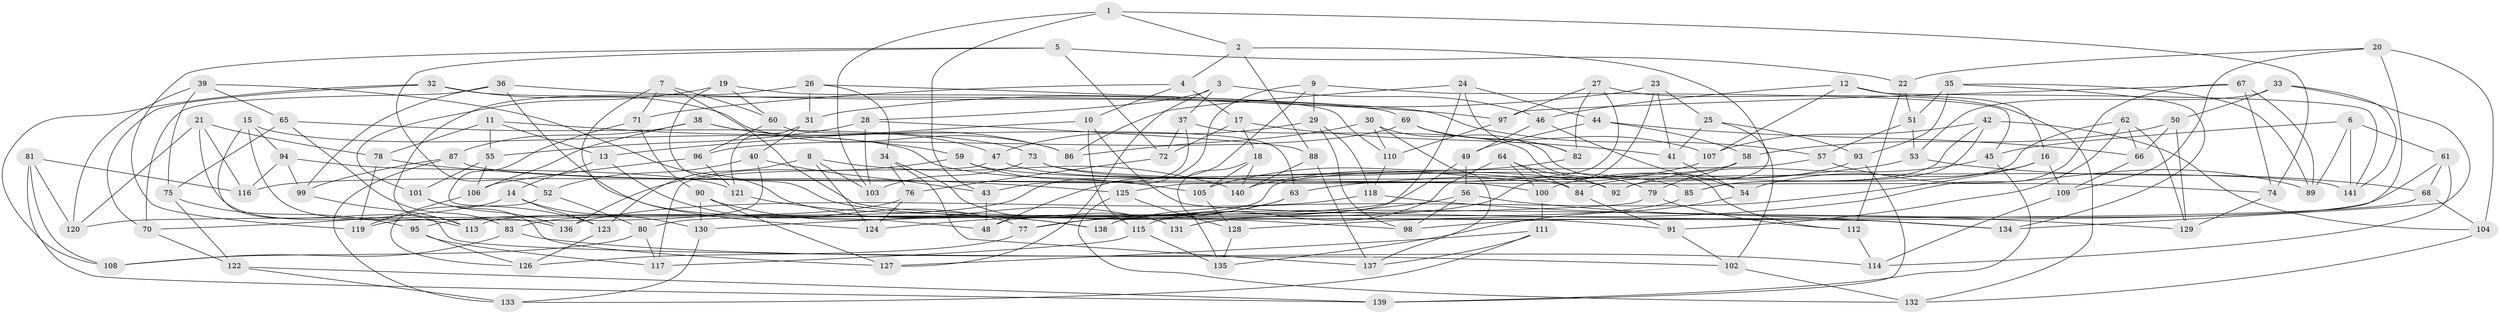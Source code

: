 // Generated by graph-tools (version 1.1) at 2025/16/03/09/25 04:16:20]
// undirected, 141 vertices, 282 edges
graph export_dot {
graph [start="1"]
  node [color=gray90,style=filled];
  1;
  2;
  3;
  4;
  5;
  6;
  7;
  8;
  9;
  10;
  11;
  12;
  13;
  14;
  15;
  16;
  17;
  18;
  19;
  20;
  21;
  22;
  23;
  24;
  25;
  26;
  27;
  28;
  29;
  30;
  31;
  32;
  33;
  34;
  35;
  36;
  37;
  38;
  39;
  40;
  41;
  42;
  43;
  44;
  45;
  46;
  47;
  48;
  49;
  50;
  51;
  52;
  53;
  54;
  55;
  56;
  57;
  58;
  59;
  60;
  61;
  62;
  63;
  64;
  65;
  66;
  67;
  68;
  69;
  70;
  71;
  72;
  73;
  74;
  75;
  76;
  77;
  78;
  79;
  80;
  81;
  82;
  83;
  84;
  85;
  86;
  87;
  88;
  89;
  90;
  91;
  92;
  93;
  94;
  95;
  96;
  97;
  98;
  99;
  100;
  101;
  102;
  103;
  104;
  105;
  106;
  107;
  108;
  109;
  110;
  111;
  112;
  113;
  114;
  115;
  116;
  117;
  118;
  119;
  120;
  121;
  122;
  123;
  124;
  125;
  126;
  127;
  128;
  129;
  130;
  131;
  132;
  133;
  134;
  135;
  136;
  137;
  138;
  139;
  140;
  141;
  1 -- 2;
  1 -- 43;
  1 -- 74;
  1 -- 103;
  2 -- 4;
  2 -- 88;
  2 -- 92;
  3 -- 28;
  3 -- 37;
  3 -- 46;
  3 -- 127;
  4 -- 71;
  4 -- 17;
  4 -- 10;
  5 -- 22;
  5 -- 52;
  5 -- 72;
  5 -- 119;
  6 -- 141;
  6 -- 89;
  6 -- 45;
  6 -- 61;
  7 -- 124;
  7 -- 91;
  7 -- 71;
  7 -- 60;
  8 -- 123;
  8 -- 103;
  8 -- 124;
  8 -- 140;
  9 -- 45;
  9 -- 83;
  9 -- 29;
  9 -- 48;
  10 -- 134;
  10 -- 115;
  10 -- 13;
  11 -- 59;
  11 -- 13;
  11 -- 78;
  11 -- 55;
  12 -- 16;
  12 -- 107;
  12 -- 141;
  12 -- 46;
  13 -- 14;
  13 -- 77;
  14 -- 123;
  14 -- 130;
  14 -- 70;
  15 -- 92;
  15 -- 136;
  15 -- 102;
  15 -- 94;
  16 -- 54;
  16 -- 138;
  16 -- 109;
  17 -- 18;
  17 -- 41;
  17 -- 72;
  18 -- 105;
  18 -- 140;
  18 -- 135;
  19 -- 60;
  19 -- 98;
  19 -- 110;
  19 -- 101;
  20 -- 104;
  20 -- 109;
  20 -- 131;
  20 -- 22;
  21 -- 120;
  21 -- 113;
  21 -- 116;
  21 -- 78;
  22 -- 112;
  22 -- 51;
  23 -- 31;
  23 -- 25;
  23 -- 77;
  23 -- 41;
  24 -- 44;
  24 -- 82;
  24 -- 48;
  24 -- 86;
  25 -- 41;
  25 -- 102;
  25 -- 93;
  26 -- 113;
  26 -- 57;
  26 -- 34;
  26 -- 31;
  27 -- 82;
  27 -- 97;
  27 -- 132;
  27 -- 125;
  28 -- 55;
  28 -- 88;
  28 -- 103;
  29 -- 47;
  29 -- 118;
  29 -- 98;
  30 -- 86;
  30 -- 112;
  30 -- 110;
  30 -- 137;
  31 -- 40;
  31 -- 121;
  32 -- 108;
  32 -- 70;
  32 -- 86;
  32 -- 69;
  33 -- 134;
  33 -- 50;
  33 -- 141;
  33 -- 53;
  34 -- 76;
  34 -- 131;
  34 -- 137;
  35 -- 51;
  35 -- 93;
  35 -- 89;
  35 -- 134;
  36 -- 70;
  36 -- 48;
  36 -- 97;
  36 -- 99;
  37 -- 79;
  37 -- 43;
  37 -- 72;
  38 -- 87;
  38 -- 106;
  38 -- 47;
  38 -- 86;
  39 -- 65;
  39 -- 120;
  39 -- 131;
  39 -- 75;
  40 -- 43;
  40 -- 119;
  40 -- 52;
  41 -- 54;
  42 -- 85;
  42 -- 107;
  42 -- 84;
  42 -- 104;
  43 -- 48;
  44 -- 49;
  44 -- 58;
  44 -- 66;
  45 -- 92;
  45 -- 139;
  46 -- 54;
  46 -- 49;
  47 -- 117;
  47 -- 84;
  49 -- 56;
  49 -- 80;
  50 -- 129;
  50 -- 66;
  50 -- 58;
  51 -- 57;
  51 -- 53;
  52 -- 80;
  52 -- 126;
  53 -- 63;
  53 -- 68;
  54 -- 135;
  55 -- 101;
  55 -- 106;
  56 -- 129;
  56 -- 98;
  56 -- 130;
  57 -- 89;
  57 -- 113;
  58 -- 116;
  58 -- 79;
  59 -- 141;
  59 -- 105;
  59 -- 136;
  60 -- 96;
  60 -- 63;
  61 -- 114;
  61 -- 138;
  61 -- 68;
  62 -- 91;
  62 -- 66;
  62 -- 129;
  62 -- 85;
  63 -- 124;
  63 -- 77;
  64 -- 115;
  64 -- 92;
  64 -- 84;
  64 -- 100;
  65 -- 75;
  65 -- 83;
  65 -- 73;
  66 -- 109;
  67 -- 89;
  67 -- 128;
  67 -- 74;
  67 -- 97;
  68 -- 104;
  68 -- 98;
  69 -- 96;
  69 -- 82;
  69 -- 107;
  70 -- 122;
  71 -- 123;
  71 -- 90;
  72 -- 76;
  73 -- 103;
  73 -- 74;
  73 -- 85;
  74 -- 129;
  75 -- 95;
  75 -- 122;
  76 -- 124;
  76 -- 95;
  77 -- 126;
  78 -- 125;
  78 -- 119;
  79 -- 120;
  79 -- 112;
  80 -- 117;
  80 -- 108;
  81 -- 108;
  81 -- 139;
  81 -- 116;
  81 -- 120;
  82 -- 105;
  83 -- 114;
  83 -- 108;
  84 -- 91;
  85 -- 131;
  87 -- 100;
  87 -- 133;
  87 -- 99;
  88 -- 137;
  88 -- 140;
  90 -- 138;
  90 -- 127;
  90 -- 130;
  91 -- 102;
  93 -- 139;
  93 -- 100;
  94 -- 99;
  94 -- 121;
  94 -- 116;
  95 -- 117;
  95 -- 126;
  96 -- 106;
  96 -- 121;
  97 -- 110;
  99 -- 113;
  100 -- 111;
  101 -- 136;
  101 -- 127;
  102 -- 132;
  104 -- 132;
  105 -- 128;
  106 -- 119;
  107 -- 140;
  109 -- 114;
  110 -- 118;
  111 -- 127;
  111 -- 133;
  111 -- 137;
  112 -- 114;
  115 -- 117;
  115 -- 135;
  118 -- 136;
  118 -- 134;
  121 -- 138;
  122 -- 133;
  122 -- 139;
  123 -- 126;
  125 -- 128;
  125 -- 132;
  128 -- 135;
  130 -- 133;
}
